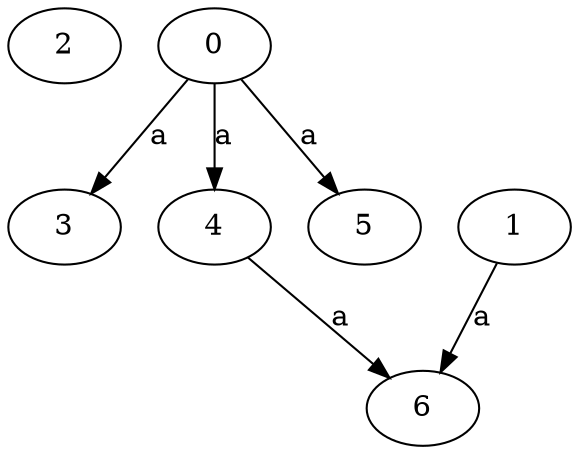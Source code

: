 strict digraph  {
2;
0;
1;
3;
4;
5;
6;
0 -> 3  [label=a];
0 -> 4  [label=a];
0 -> 5  [label=a];
1 -> 6  [label=a];
4 -> 6  [label=a];
}
